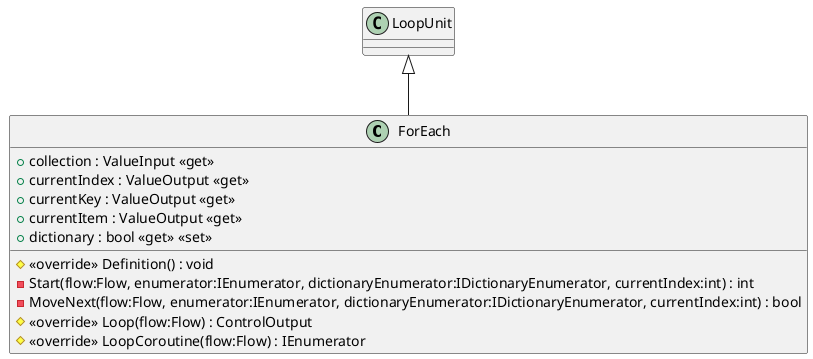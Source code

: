 @startuml
class ForEach {
    + collection : ValueInput <<get>>
    + currentIndex : ValueOutput <<get>>
    + currentKey : ValueOutput <<get>>
    + currentItem : ValueOutput <<get>>
    + dictionary : bool <<get>> <<set>>
    # <<override>> Definition() : void
    - Start(flow:Flow, enumerator:IEnumerator, dictionaryEnumerator:IDictionaryEnumerator, currentIndex:int) : int
    - MoveNext(flow:Flow, enumerator:IEnumerator, dictionaryEnumerator:IDictionaryEnumerator, currentIndex:int) : bool
    # <<override>> Loop(flow:Flow) : ControlOutput
    # <<override>> LoopCoroutine(flow:Flow) : IEnumerator
}
LoopUnit <|-- ForEach
@enduml
